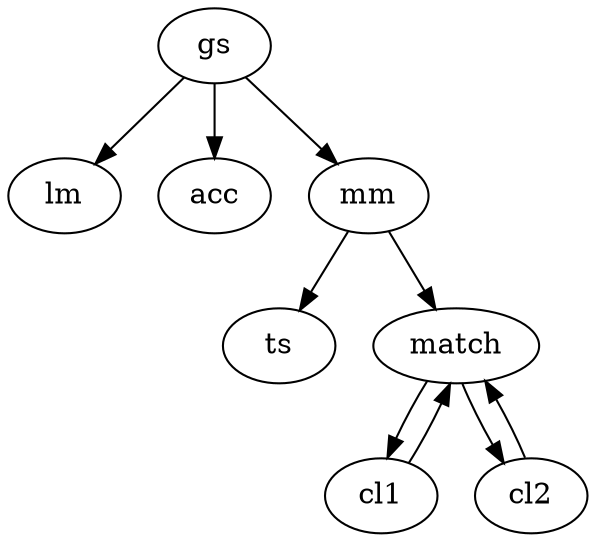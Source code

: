 digraph G {
    graph [layout=dot rankdir=TB];
    gs -> {lm acc mm};
    mm -> {ts match};
    {cl1 cl2} -> match;
    match -> {cl1 cl2};
}
